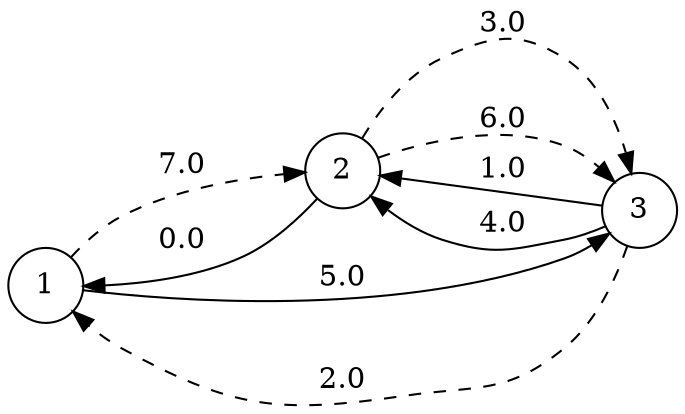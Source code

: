 digraph G {
    rankdir=LR
    // mindist=3.0
    node [shape=circle]
    1 -> 2 [label="    7.0    ", style=dashed]
    2 -> 1 [label="    0.0    "]
    2 -> 3 [label="    3.0    ", style=dashed]
    3 -> 2 [label="    1.0    "]
    2 -> 3 [label="    6.0    ", style=dashed]
    3 -> 2 [label="    4.0    "]
    3 -> 1 [label="    2.0    ", style=dashed]
    1 -> 3 [label="    5.0    "]
}
